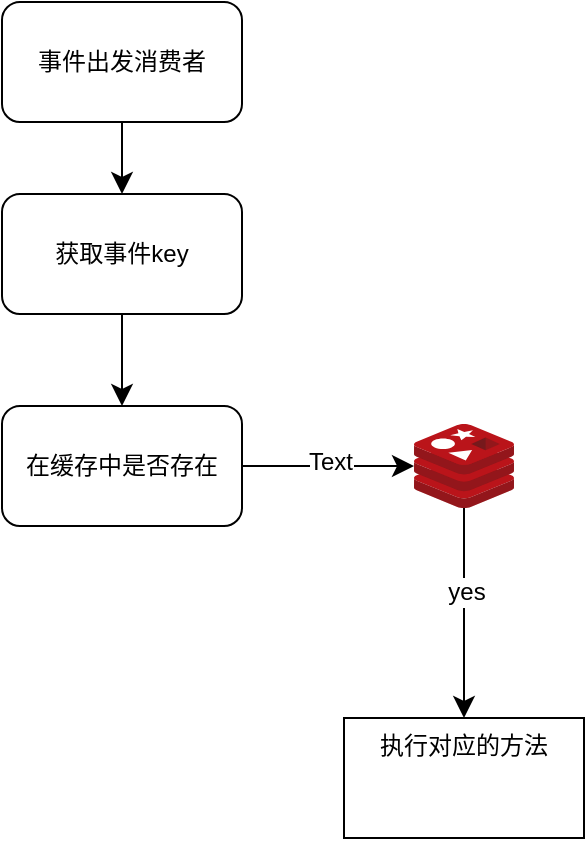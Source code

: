 <mxfile version="28.1.0">
  <diagram name="第 1 页" id="MRtm9L9TmP78JiR3Z8Hy">
    <mxGraphModel dx="2065" dy="890" grid="0" gridSize="10" guides="1" tooltips="1" connect="1" arrows="1" fold="1" page="0" pageScale="1" pageWidth="827" pageHeight="1169" math="0" shadow="0">
      <root>
        <mxCell id="0" />
        <mxCell id="1" parent="0" />
        <mxCell id="d457qkSsfXu1P2RVq4Ds-3" value="" style="edgeStyle=none;curved=1;rounded=0;orthogonalLoop=1;jettySize=auto;html=1;fontSize=12;startSize=8;endSize=8;" edge="1" parent="1" source="d457qkSsfXu1P2RVq4Ds-1" target="d457qkSsfXu1P2RVq4Ds-2">
          <mxGeometry relative="1" as="geometry" />
        </mxCell>
        <mxCell id="d457qkSsfXu1P2RVq4Ds-1" value="事件出发消费者" style="rounded=1;whiteSpace=wrap;html=1;" vertex="1" parent="1">
          <mxGeometry x="-109" y="206" width="120" height="60" as="geometry" />
        </mxCell>
        <mxCell id="d457qkSsfXu1P2RVq4Ds-5" value="" style="edgeStyle=none;curved=1;rounded=0;orthogonalLoop=1;jettySize=auto;html=1;fontSize=12;startSize=8;endSize=8;" edge="1" parent="1" source="d457qkSsfXu1P2RVq4Ds-2" target="d457qkSsfXu1P2RVq4Ds-4">
          <mxGeometry relative="1" as="geometry" />
        </mxCell>
        <mxCell id="d457qkSsfXu1P2RVq4Ds-2" value="获取事件key" style="whiteSpace=wrap;html=1;rounded=1;" vertex="1" parent="1">
          <mxGeometry x="-109" y="302" width="120" height="60" as="geometry" />
        </mxCell>
        <mxCell id="d457qkSsfXu1P2RVq4Ds-11" style="edgeStyle=none;curved=1;rounded=0;orthogonalLoop=1;jettySize=auto;html=1;fontSize=12;startSize=8;endSize=8;" edge="1" parent="1" source="d457qkSsfXu1P2RVq4Ds-4" target="d457qkSsfXu1P2RVq4Ds-7">
          <mxGeometry relative="1" as="geometry" />
        </mxCell>
        <mxCell id="d457qkSsfXu1P2RVq4Ds-12" value="Text" style="edgeLabel;html=1;align=center;verticalAlign=middle;resizable=0;points=[];fontSize=12;" vertex="1" connectable="0" parent="d457qkSsfXu1P2RVq4Ds-11">
          <mxGeometry x="0.023" y="2" relative="1" as="geometry">
            <mxPoint as="offset" />
          </mxGeometry>
        </mxCell>
        <mxCell id="d457qkSsfXu1P2RVq4Ds-4" value="在缓存中是否存在" style="whiteSpace=wrap;html=1;rounded=1;" vertex="1" parent="1">
          <mxGeometry x="-109" y="408" width="120" height="60" as="geometry" />
        </mxCell>
        <mxCell id="d457qkSsfXu1P2RVq4Ds-10" value="" style="edgeStyle=none;curved=1;rounded=0;orthogonalLoop=1;jettySize=auto;html=1;fontSize=12;startSize=8;endSize=8;" edge="1" parent="1" source="d457qkSsfXu1P2RVq4Ds-7" target="d457qkSsfXu1P2RVq4Ds-9">
          <mxGeometry relative="1" as="geometry" />
        </mxCell>
        <mxCell id="d457qkSsfXu1P2RVq4Ds-13" value="yes" style="edgeLabel;html=1;align=center;verticalAlign=middle;resizable=0;points=[];fontSize=12;" vertex="1" connectable="0" parent="d457qkSsfXu1P2RVq4Ds-10">
          <mxGeometry x="-0.2" y="1" relative="1" as="geometry">
            <mxPoint as="offset" />
          </mxGeometry>
        </mxCell>
        <mxCell id="d457qkSsfXu1P2RVq4Ds-7" value="" style="image;sketch=0;aspect=fixed;html=1;points=[];align=center;fontSize=12;image=img/lib/mscae/Cache_Redis_Product.svg;" vertex="1" parent="1">
          <mxGeometry x="97" y="417" width="50" height="42" as="geometry" />
        </mxCell>
        <mxCell id="d457qkSsfXu1P2RVq4Ds-9" value="执行对应的方法" style="whiteSpace=wrap;html=1;verticalAlign=top;labelBackgroundColor=default;sketch=0;" vertex="1" parent="1">
          <mxGeometry x="62" y="564" width="120" height="60" as="geometry" />
        </mxCell>
      </root>
    </mxGraphModel>
  </diagram>
</mxfile>
